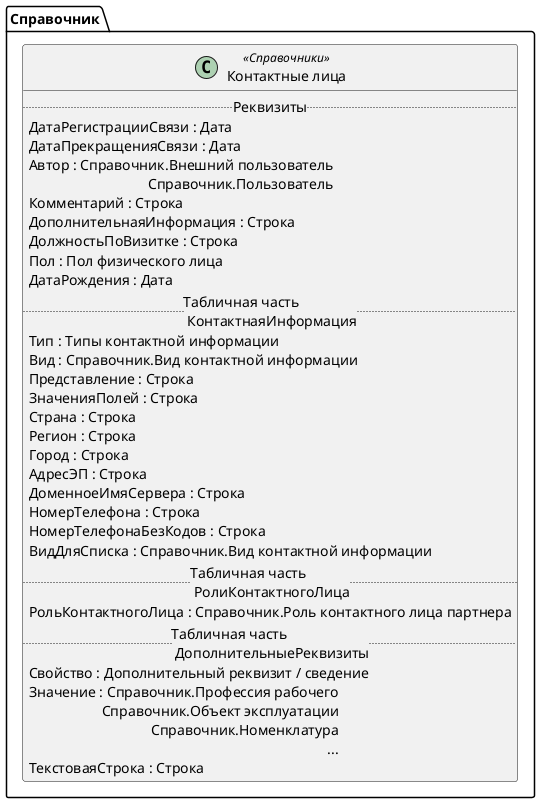 ﻿@startuml КонтактныеЛицаПартнеров
'!include templates.wsd
'..\include templates.wsd
class Справочник.КонтактныеЛицаПартнеров as "Контактные лица" <<Справочники>>
{
..Реквизиты..
ДатаРегистрацииСвязи : Дата
ДатаПрекращенияСвязи : Дата
Автор : Справочник.Внешний пользователь\rСправочник.Пользователь
Комментарий : Строка
ДополнительнаяИнформация : Строка
ДолжностьПоВизитке : Строка
Пол : Пол физического лица
ДатаРождения : Дата
..Табличная часть \n КонтактнаяИнформация..
Тип : Типы контактной информации
Вид : Справочник.Вид контактной информации
Представление : Строка
ЗначенияПолей : Строка
Страна : Строка
Регион : Строка
Город : Строка
АдресЭП : Строка
ДоменноеИмяСервера : Строка
НомерТелефона : Строка
НомерТелефонаБезКодов : Строка
ВидДляСписка : Справочник.Вид контактной информации
..Табличная часть \n РолиКонтактногоЛица..
РольКонтактногоЛица : Справочник.Роль контактного лица партнера
..Табличная часть \n ДополнительныеРеквизиты..
Свойство : Дополнительный реквизит / сведение
Значение : Справочник.Профессия рабочего\rСправочник.Объект эксплуатации\rСправочник.Номенклатура\r...
ТекстоваяСтрока : Строка
}
@enduml
